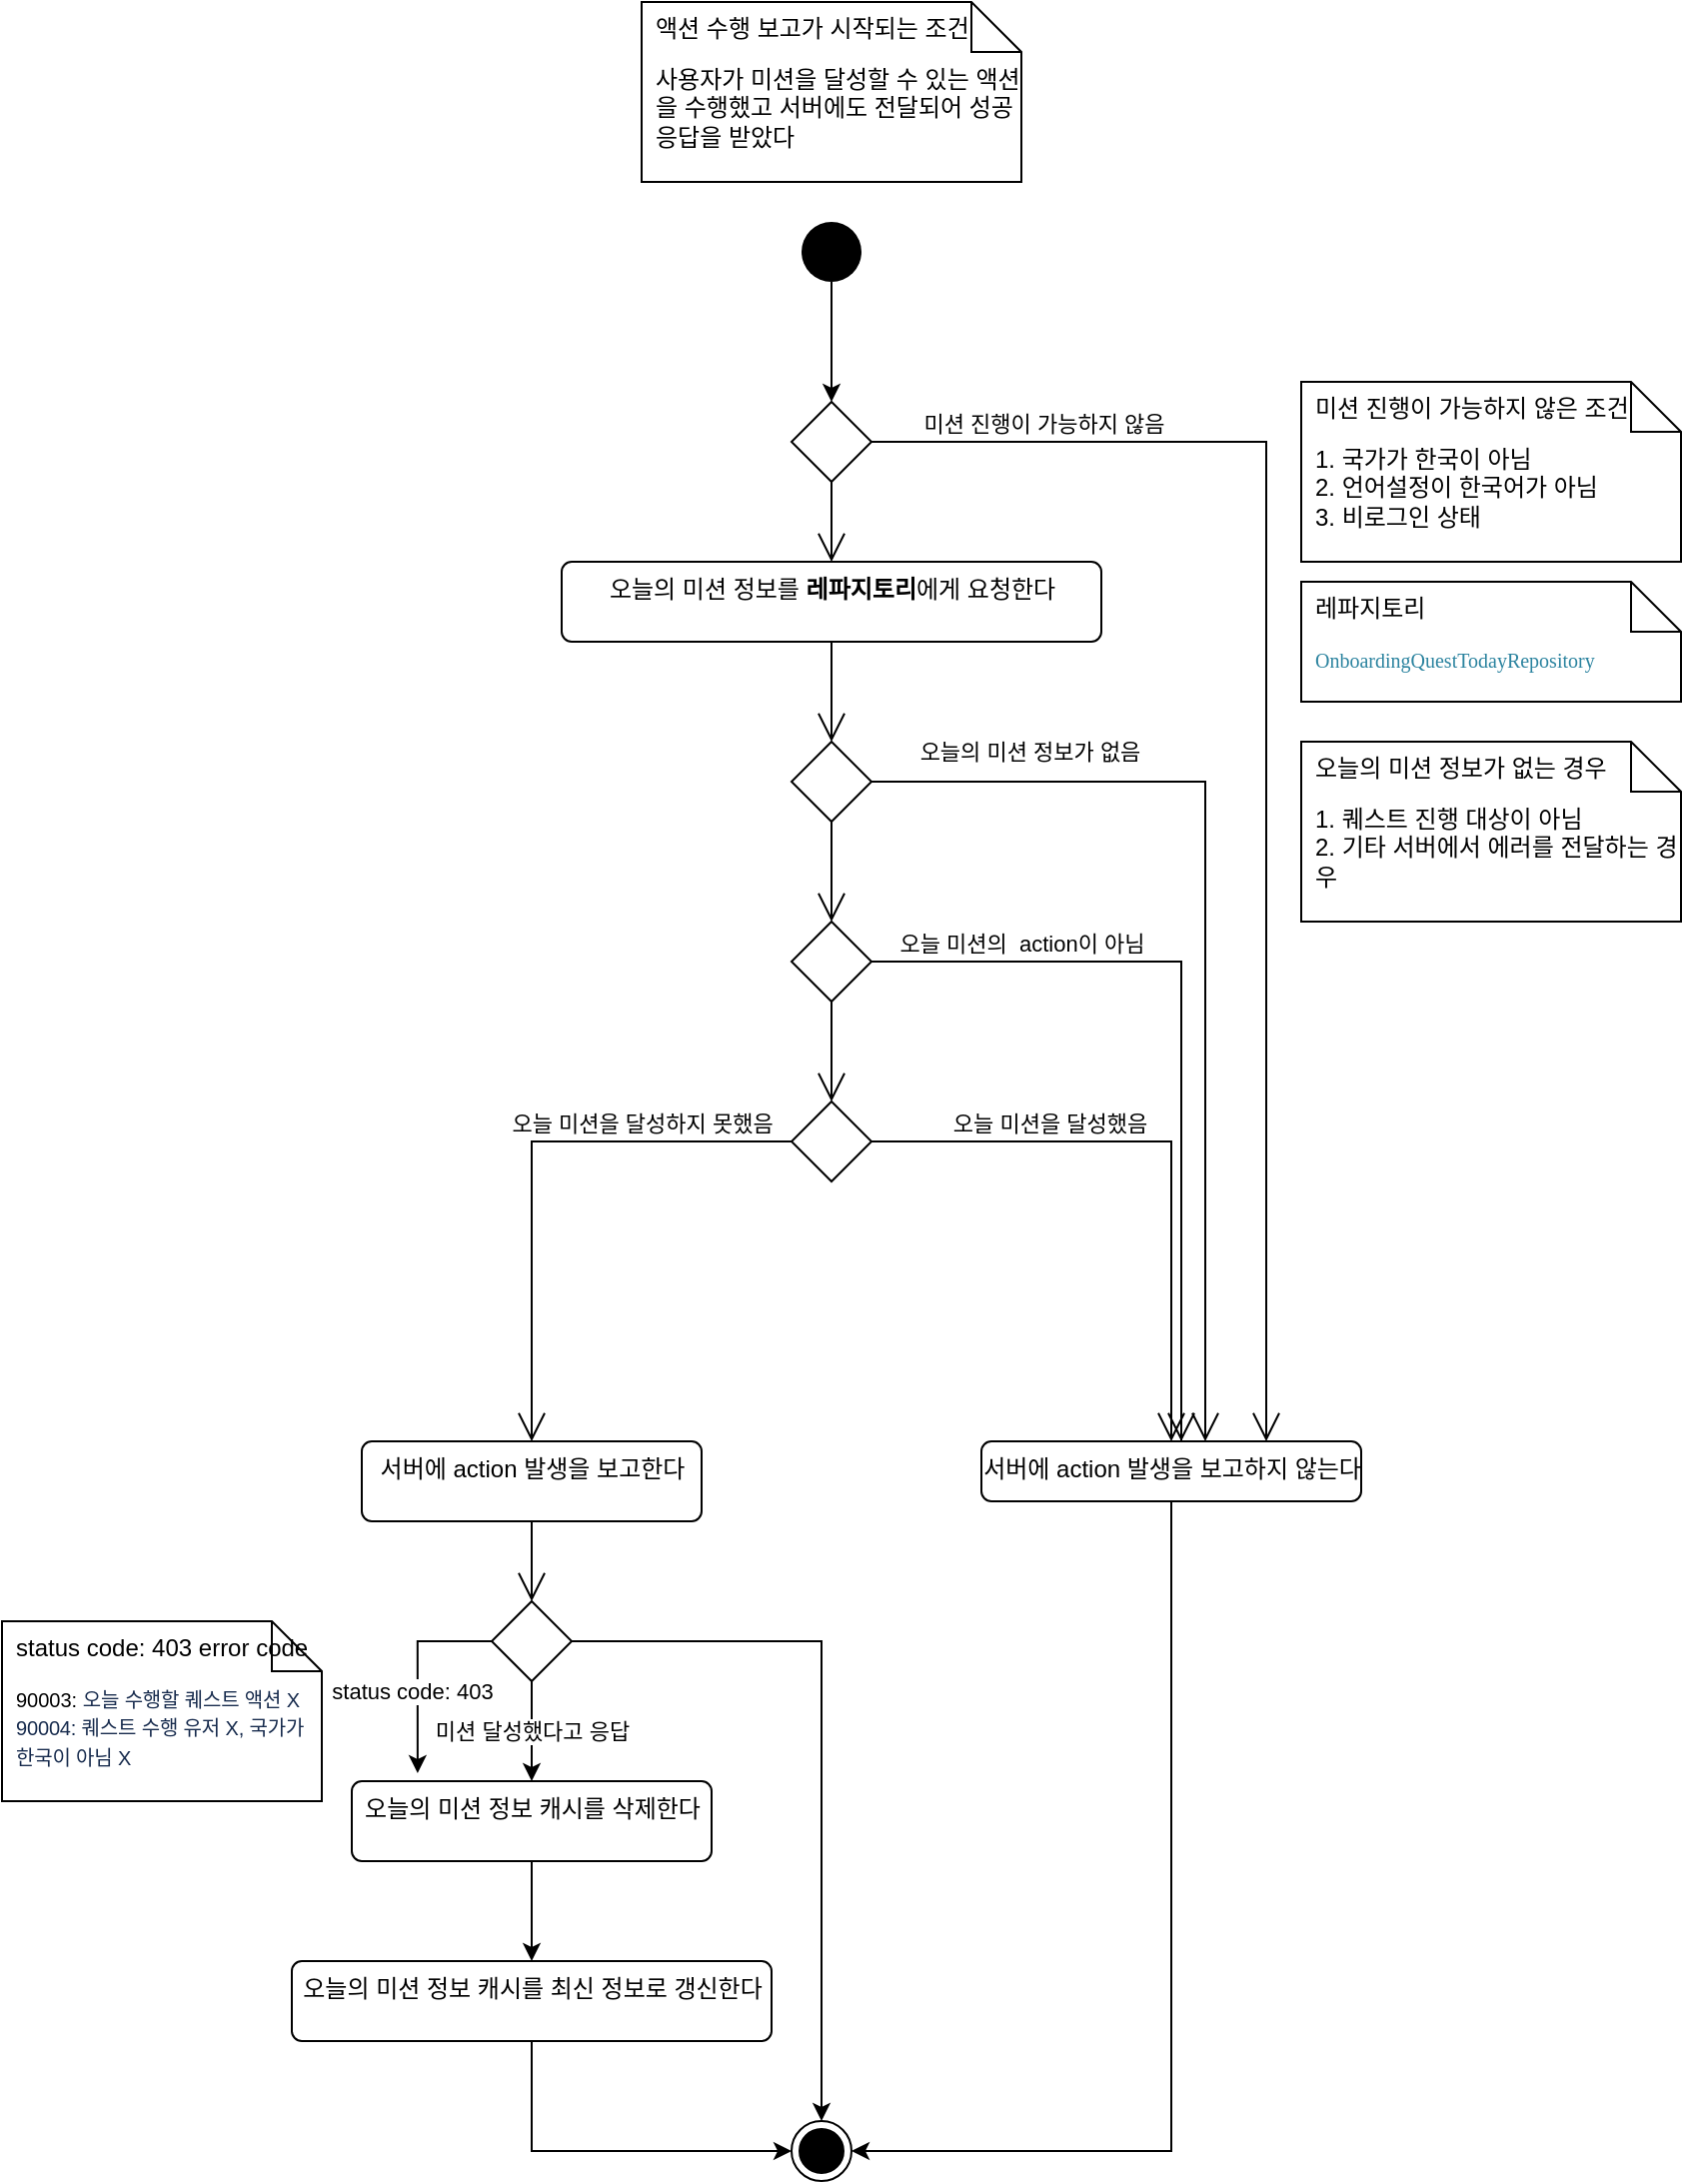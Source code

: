 <mxfile version="21.6.2" type="github" pages="2">
  <diagram id="GfeuRMPr9Bc08lo4q1Z1" name="Onboarding Quest Action">
    <mxGraphModel dx="1242" dy="822" grid="1" gridSize="10" guides="1" tooltips="1" connect="1" arrows="1" fold="1" page="1" pageScale="1" pageWidth="850" pageHeight="1100" math="0" shadow="0">
      <root>
        <mxCell id="oKqIJiOsQRa1msyX4qbT-0" />
        <mxCell id="oKqIJiOsQRa1msyX4qbT-1" parent="oKqIJiOsQRa1msyX4qbT-0" />
        <mxCell id="oKqIJiOsQRa1msyX4qbT-16" value="" style="edgeStyle=orthogonalEdgeStyle;rounded=0;orthogonalLoop=1;jettySize=auto;html=1;entryX=0.5;entryY=0;entryDx=0;entryDy=0;" parent="oKqIJiOsQRa1msyX4qbT-1" source="oKqIJiOsQRa1msyX4qbT-4" target="oKqIJiOsQRa1msyX4qbT-20" edge="1">
          <mxGeometry relative="1" as="geometry">
            <mxPoint x="415" y="170" as="targetPoint" />
          </mxGeometry>
        </mxCell>
        <mxCell id="oKqIJiOsQRa1msyX4qbT-4" value="" style="ellipse;fillColor=#000000;strokeColor=none;" parent="oKqIJiOsQRa1msyX4qbT-1" vertex="1">
          <mxGeometry x="400" y="160" width="30" height="30" as="geometry" />
        </mxCell>
        <mxCell id="oKqIJiOsQRa1msyX4qbT-5" value="" style="ellipse;html=1;shape=endState;fillColor=#000000;strokeColor=#000000;" parent="oKqIJiOsQRa1msyX4qbT-1" vertex="1">
          <mxGeometry x="395" y="1110" width="30" height="30" as="geometry" />
        </mxCell>
        <mxCell id="oKqIJiOsQRa1msyX4qbT-17" value="오늘의 미션 정보를 &lt;b&gt;레파지토리&lt;/b&gt;에게 요청한다" style="html=1;align=center;verticalAlign=top;rounded=1;absoluteArcSize=1;arcSize=10;dashed=0;" parent="oKqIJiOsQRa1msyX4qbT-1" vertex="1">
          <mxGeometry x="280" y="330" width="270" height="40" as="geometry" />
        </mxCell>
        <mxCell id="oKqIJiOsQRa1msyX4qbT-19" value="서버에 action 발생을 보고한다" style="html=1;align=center;verticalAlign=top;rounded=1;absoluteArcSize=1;arcSize=10;dashed=0;" parent="oKqIJiOsQRa1msyX4qbT-1" vertex="1">
          <mxGeometry x="180" y="770" width="170" height="40" as="geometry" />
        </mxCell>
        <mxCell id="oKqIJiOsQRa1msyX4qbT-20" value="" style="shape=rhombus;html=1;verticalLabelPosition=bottom;verticalAlignment=top;" parent="oKqIJiOsQRa1msyX4qbT-1" vertex="1">
          <mxGeometry x="395" y="250" width="40" height="40" as="geometry" />
        </mxCell>
        <mxCell id="oKqIJiOsQRa1msyX4qbT-22" value="미션 진행이 가능하지 않음" style="edgeStyle=elbowEdgeStyle;html=1;elbow=vertical;verticalAlign=bottom;endArrow=open;rounded=0;labelBackgroundColor=none;endSize=12;entryX=0.75;entryY=0;entryDx=0;entryDy=0;" parent="oKqIJiOsQRa1msyX4qbT-1" source="oKqIJiOsQRa1msyX4qbT-20" target="oKqIJiOsQRa1msyX4qbT-18" edge="1">
          <mxGeometry x="-0.753" relative="1" as="geometry">
            <mxPoint x="620" y="760" as="targetPoint" />
            <Array as="points">
              <mxPoint x="580" y="270" />
            </Array>
            <mxPoint as="offset" />
          </mxGeometry>
        </mxCell>
        <mxCell id="oKqIJiOsQRa1msyX4qbT-23" value="" style="edgeStyle=elbowEdgeStyle;html=1;elbow=horizontal;verticalAlign=bottom;endArrow=open;rounded=0;labelBackgroundColor=none;endSize=12;entryX=0.5;entryY=0;entryDx=0;entryDy=0;" parent="oKqIJiOsQRa1msyX4qbT-1" source="oKqIJiOsQRa1msyX4qbT-20" target="oKqIJiOsQRa1msyX4qbT-17" edge="1">
          <mxGeometry relative="1" as="geometry">
            <mxPoint x="315" y="270" as="targetPoint" />
          </mxGeometry>
        </mxCell>
        <mxCell id="oKqIJiOsQRa1msyX4qbT-24" value="" style="shape=rhombus;html=1;verticalLabelPosition=bottom;verticalAlignment=top;" parent="oKqIJiOsQRa1msyX4qbT-1" vertex="1">
          <mxGeometry x="395" y="420" width="40" height="40" as="geometry" />
        </mxCell>
        <mxCell id="oKqIJiOsQRa1msyX4qbT-25" value="" style="edgeStyle=elbowEdgeStyle;html=1;elbow=horizontal;align=right;verticalAlign=bottom;endArrow=none;rounded=0;labelBackgroundColor=none;startArrow=open;startSize=12;entryX=0.5;entryY=1;entryDx=0;entryDy=0;" parent="oKqIJiOsQRa1msyX4qbT-1" source="oKqIJiOsQRa1msyX4qbT-24" target="oKqIJiOsQRa1msyX4qbT-17" edge="1">
          <mxGeometry relative="1" as="geometry">
            <mxPoint x="450" y="380" as="targetPoint" />
          </mxGeometry>
        </mxCell>
        <mxCell id="oKqIJiOsQRa1msyX4qbT-26" value="오늘의 미션 정보가 없음" style="edgeStyle=elbowEdgeStyle;html=1;elbow=vertical;verticalAlign=bottom;endArrow=open;rounded=0;labelBackgroundColor=none;endSize=12;exitX=1;exitY=0.5;exitDx=0;exitDy=0;" parent="oKqIJiOsQRa1msyX4qbT-1" source="oKqIJiOsQRa1msyX4qbT-24" edge="1">
          <mxGeometry x="-0.684" y="6" relative="1" as="geometry">
            <mxPoint x="602" y="770" as="targetPoint" />
            <mxPoint x="468" y="436" as="sourcePoint" />
            <Array as="points">
              <mxPoint x="540" y="440" />
            </Array>
            <mxPoint as="offset" />
          </mxGeometry>
        </mxCell>
        <mxCell id="oKqIJiOsQRa1msyX4qbT-28" value="" style="shape=rhombus;html=1;verticalLabelPosition=bottom;verticalAlignment=top;" parent="oKqIJiOsQRa1msyX4qbT-1" vertex="1">
          <mxGeometry x="395" y="510" width="40" height="40" as="geometry" />
        </mxCell>
        <mxCell id="oKqIJiOsQRa1msyX4qbT-29" value="" style="edgeStyle=elbowEdgeStyle;html=1;elbow=horizontal;align=right;verticalAlign=bottom;endArrow=none;rounded=0;labelBackgroundColor=none;startArrow=open;startSize=12;entryX=0.5;entryY=1;entryDx=0;entryDy=0;" parent="oKqIJiOsQRa1msyX4qbT-1" source="oKqIJiOsQRa1msyX4qbT-28" target="oKqIJiOsQRa1msyX4qbT-24" edge="1">
          <mxGeometry relative="1" as="geometry">
            <mxPoint x="415" y="470" as="targetPoint" />
          </mxGeometry>
        </mxCell>
        <mxCell id="oKqIJiOsQRa1msyX4qbT-30" value="오늘 미션의 &amp;nbsp;action이 아님" style="edgeStyle=elbowEdgeStyle;html=1;elbow=horizontal;verticalAlign=bottom;endArrow=open;rounded=0;labelBackgroundColor=none;endSize=12;startArrow=none;" parent="oKqIJiOsQRa1msyX4qbT-1" source="oKqIJiOsQRa1msyX4qbT-18" edge="1">
          <mxGeometry y="-144" relative="1" as="geometry">
            <mxPoint x="590" y="770" as="targetPoint" />
            <Array as="points">
              <mxPoint x="590" y="650" />
            </Array>
            <mxPoint x="64" y="-120" as="offset" />
          </mxGeometry>
        </mxCell>
        <mxCell id="oKqIJiOsQRa1msyX4qbT-32" value="" style="shape=rhombus;html=1;verticalLabelPosition=bottom;verticalAlignment=top;" parent="oKqIJiOsQRa1msyX4qbT-1" vertex="1">
          <mxGeometry x="395" y="600" width="40" height="40" as="geometry" />
        </mxCell>
        <mxCell id="oKqIJiOsQRa1msyX4qbT-33" value="" style="edgeStyle=elbowEdgeStyle;html=1;elbow=vertical;align=right;verticalAlign=bottom;endArrow=none;rounded=0;labelBackgroundColor=none;startArrow=open;startSize=12;entryX=0.5;entryY=1;entryDx=0;entryDy=0;" parent="oKqIJiOsQRa1msyX4qbT-1" source="oKqIJiOsQRa1msyX4qbT-32" target="oKqIJiOsQRa1msyX4qbT-28" edge="1">
          <mxGeometry relative="1" as="geometry">
            <mxPoint x="415" y="560" as="targetPoint" />
          </mxGeometry>
        </mxCell>
        <mxCell id="oKqIJiOsQRa1msyX4qbT-34" value="오늘 미션을 달성했음" style="edgeStyle=elbowEdgeStyle;html=1;elbow=vertical;verticalAlign=bottom;endArrow=open;rounded=0;labelBackgroundColor=none;endSize=12;entryX=0.5;entryY=0;entryDx=0;entryDy=0;" parent="oKqIJiOsQRa1msyX4qbT-1" source="oKqIJiOsQRa1msyX4qbT-32" target="oKqIJiOsQRa1msyX4qbT-18" edge="1">
          <mxGeometry x="-0.409" relative="1" as="geometry">
            <mxPoint x="640" y="620" as="targetPoint" />
            <Array as="points">
              <mxPoint x="510" y="620" />
              <mxPoint x="565" y="620" />
            </Array>
            <mxPoint as="offset" />
          </mxGeometry>
        </mxCell>
        <mxCell id="oKqIJiOsQRa1msyX4qbT-35" value="오늘 미션을 달성하지 못했음" style="edgeStyle=elbowEdgeStyle;html=1;elbow=vertical;verticalAlign=bottom;endArrow=open;rounded=0;labelBackgroundColor=none;endSize=12;entryX=0.5;entryY=0;entryDx=0;entryDy=0;" parent="oKqIJiOsQRa1msyX4qbT-1" source="oKqIJiOsQRa1msyX4qbT-32" target="oKqIJiOsQRa1msyX4qbT-19" edge="1">
          <mxGeometry x="-0.464" relative="1" as="geometry">
            <mxPoint x="240" y="610" as="targetPoint" />
            <Array as="points">
              <mxPoint x="350" y="620" />
              <mxPoint x="350" y="610" />
            </Array>
            <mxPoint as="offset" />
          </mxGeometry>
        </mxCell>
        <mxCell id="oKqIJiOsQRa1msyX4qbT-36" value="1. 국가가 한국이 아님&lt;br&gt;2. 언어설정이 한국어가 아님&lt;br&gt;3. 비로그인 상태&amp;nbsp;" style="shape=note2;boundedLbl=1;whiteSpace=wrap;html=1;size=25;verticalAlign=top;align=left;spacingLeft=5;" parent="oKqIJiOsQRa1msyX4qbT-1" vertex="1">
          <mxGeometry x="650" y="240" width="190" height="90" as="geometry" />
        </mxCell>
        <mxCell id="oKqIJiOsQRa1msyX4qbT-37" value="미션 진행이 가능하지 않은 조건" style="resizeWidth=1;part=1;strokeColor=none;fillColor=none;align=left;spacingLeft=5;" parent="oKqIJiOsQRa1msyX4qbT-36" vertex="1">
          <mxGeometry width="190" height="25" relative="1" as="geometry" />
        </mxCell>
        <mxCell id="d4FQDAHZoH60z3Fzi4Mt-6" style="edgeStyle=orthogonalEdgeStyle;rounded=0;orthogonalLoop=1;jettySize=auto;html=1;exitX=0.5;exitY=1;exitDx=0;exitDy=0;entryX=1;entryY=0.5;entryDx=0;entryDy=0;" parent="oKqIJiOsQRa1msyX4qbT-1" source="oKqIJiOsQRa1msyX4qbT-18" target="oKqIJiOsQRa1msyX4qbT-5" edge="1">
          <mxGeometry relative="1" as="geometry" />
        </mxCell>
        <mxCell id="oKqIJiOsQRa1msyX4qbT-18" value="서버에 action 발생을 보고하지 않는다" style="html=1;align=center;verticalAlign=top;rounded=1;absoluteArcSize=1;arcSize=10;dashed=0;" parent="oKqIJiOsQRa1msyX4qbT-1" vertex="1">
          <mxGeometry x="490" y="770" width="190" height="30" as="geometry" />
        </mxCell>
        <mxCell id="oKqIJiOsQRa1msyX4qbT-38" value="" style="edgeStyle=elbowEdgeStyle;html=1;elbow=horizontal;verticalAlign=bottom;endArrow=none;rounded=0;labelBackgroundColor=none;endSize=12;" parent="oKqIJiOsQRa1msyX4qbT-1" source="oKqIJiOsQRa1msyX4qbT-28" target="oKqIJiOsQRa1msyX4qbT-18" edge="1">
          <mxGeometry x="-0.574" y="10" relative="1" as="geometry">
            <mxPoint x="590" y="770" as="targetPoint" />
            <mxPoint x="435" y="530" as="sourcePoint" />
            <Array as="points">
              <mxPoint x="590" y="530" />
            </Array>
            <mxPoint as="offset" />
          </mxGeometry>
        </mxCell>
        <mxCell id="d4FQDAHZoH60z3Fzi4Mt-2" style="edgeStyle=orthogonalEdgeStyle;rounded=0;orthogonalLoop=1;jettySize=auto;html=1;" parent="oKqIJiOsQRa1msyX4qbT-1" source="oKqIJiOsQRa1msyX4qbT-41" target="oKqIJiOsQRa1msyX4qbT-5" edge="1">
          <mxGeometry relative="1" as="geometry" />
        </mxCell>
        <mxCell id="d4FQDAHZoH60z3Fzi4Mt-7" value="미션 달성했다고 응답" style="edgeStyle=orthogonalEdgeStyle;rounded=0;orthogonalLoop=1;jettySize=auto;html=1;entryX=0.5;entryY=0;entryDx=0;entryDy=0;" parent="oKqIJiOsQRa1msyX4qbT-1" source="oKqIJiOsQRa1msyX4qbT-41" target="oKqIJiOsQRa1msyX4qbT-55" edge="1">
          <mxGeometry relative="1" as="geometry" />
        </mxCell>
        <mxCell id="d4FQDAHZoH60z3Fzi4Mt-8" style="edgeStyle=orthogonalEdgeStyle;rounded=0;orthogonalLoop=1;jettySize=auto;html=1;entryX=0.183;entryY=-0.1;entryDx=0;entryDy=0;entryPerimeter=0;" parent="oKqIJiOsQRa1msyX4qbT-1" source="oKqIJiOsQRa1msyX4qbT-41" target="oKqIJiOsQRa1msyX4qbT-55" edge="1">
          <mxGeometry relative="1" as="geometry">
            <mxPoint x="210" y="930" as="targetPoint" />
            <Array as="points">
              <mxPoint x="208" y="870" />
            </Array>
          </mxGeometry>
        </mxCell>
        <mxCell id="d4FQDAHZoH60z3Fzi4Mt-9" value="status code: 403" style="edgeLabel;html=1;align=center;verticalAlign=middle;resizable=0;points=[];" parent="d4FQDAHZoH60z3Fzi4Mt-8" vertex="1" connectable="0">
          <mxGeometry x="0.205" y="-3" relative="1" as="geometry">
            <mxPoint as="offset" />
          </mxGeometry>
        </mxCell>
        <mxCell id="oKqIJiOsQRa1msyX4qbT-41" value="" style="shape=rhombus;html=1;verticalLabelPosition=bottom;verticalAlignment=top;" parent="oKqIJiOsQRa1msyX4qbT-1" vertex="1">
          <mxGeometry x="245" y="850" width="40" height="40" as="geometry" />
        </mxCell>
        <mxCell id="oKqIJiOsQRa1msyX4qbT-42" value="" style="edgeStyle=elbowEdgeStyle;html=1;elbow=horizontal;align=right;verticalAlign=bottom;endArrow=none;rounded=0;labelBackgroundColor=none;startArrow=open;startSize=12;" parent="oKqIJiOsQRa1msyX4qbT-1" source="oKqIJiOsQRa1msyX4qbT-41" edge="1">
          <mxGeometry relative="1" as="geometry">
            <mxPoint x="265" y="810" as="targetPoint" />
          </mxGeometry>
        </mxCell>
        <mxCell id="d4FQDAHZoH60z3Fzi4Mt-3" style="edgeStyle=orthogonalEdgeStyle;rounded=0;orthogonalLoop=1;jettySize=auto;html=1;exitX=0.5;exitY=1;exitDx=0;exitDy=0;entryX=0;entryY=0.5;entryDx=0;entryDy=0;" parent="oKqIJiOsQRa1msyX4qbT-1" source="oKqIJiOsQRa1msyX4qbT-45" target="oKqIJiOsQRa1msyX4qbT-5" edge="1">
          <mxGeometry relative="1" as="geometry" />
        </mxCell>
        <mxCell id="oKqIJiOsQRa1msyX4qbT-45" value="오늘의 미션 정보 캐시를 최신 정보로 갱신한다" style="html=1;align=center;verticalAlign=top;rounded=1;absoluteArcSize=1;arcSize=10;dashed=0;" parent="oKqIJiOsQRa1msyX4qbT-1" vertex="1">
          <mxGeometry x="145" y="1030" width="240" height="40" as="geometry" />
        </mxCell>
        <mxCell id="oKqIJiOsQRa1msyX4qbT-51" value="&lt;font style=&quot;font-size: 10px&quot;&gt;90003:&amp;nbsp;&lt;span style=&quot;color: rgb(23 , 43 , 77) ; font-family: , &amp;#34;blinkmacsystemfont&amp;#34; , &amp;#34;segoe ui&amp;#34; , &amp;#34;roboto&amp;#34; , &amp;#34;noto sans&amp;#34; , &amp;#34;ubuntu&amp;#34; , &amp;#34;droid sans&amp;#34; , &amp;#34;helvetica neue&amp;#34; , sans-serif ; letter-spacing: -0.08px ; background-color: rgb(255 , 255 , 255)&quot;&gt;오늘 수행할 퀘스트 액션 X&lt;br&gt;90004: 퀘스트 수행 유저 X, 국가가 한국이 아님 X&amp;nbsp;&lt;br&gt;&lt;/span&gt;&lt;/font&gt;" style="shape=note2;boundedLbl=1;whiteSpace=wrap;html=1;size=25;verticalAlign=top;align=left;spacingLeft=5;" parent="oKqIJiOsQRa1msyX4qbT-1" vertex="1">
          <mxGeometry y="860" width="160" height="90" as="geometry" />
        </mxCell>
        <mxCell id="oKqIJiOsQRa1msyX4qbT-52" value="status code: 403 error code" style="resizeWidth=1;part=1;strokeColor=none;fillColor=none;align=left;spacingLeft=5;" parent="oKqIJiOsQRa1msyX4qbT-51" vertex="1">
          <mxGeometry width="160" height="25" relative="1" as="geometry" />
        </mxCell>
        <mxCell id="oKqIJiOsQRa1msyX4qbT-56" value="" style="edgeStyle=orthogonalEdgeStyle;rounded=0;orthogonalLoop=1;jettySize=auto;html=1;" parent="oKqIJiOsQRa1msyX4qbT-1" source="oKqIJiOsQRa1msyX4qbT-55" target="oKqIJiOsQRa1msyX4qbT-45" edge="1">
          <mxGeometry relative="1" as="geometry" />
        </mxCell>
        <mxCell id="oKqIJiOsQRa1msyX4qbT-55" value="오늘의 미션 정보 캐시를 삭제한다" style="html=1;align=center;verticalAlign=top;rounded=1;absoluteArcSize=1;arcSize=10;dashed=0;" parent="oKqIJiOsQRa1msyX4qbT-1" vertex="1">
          <mxGeometry x="175" y="940" width="180" height="40" as="geometry" />
        </mxCell>
        <mxCell id="N5BEuGpKn1VU8BgDQQzN-0" value="1. 퀘스트 진행 대상이 아님&lt;br&gt;2. 기타 서버에서 에러를 전달하는 경우&amp;nbsp;" style="shape=note2;boundedLbl=1;whiteSpace=wrap;html=1;size=25;verticalAlign=top;align=left;spacingLeft=5;" parent="oKqIJiOsQRa1msyX4qbT-1" vertex="1">
          <mxGeometry x="650" y="420" width="190" height="90" as="geometry" />
        </mxCell>
        <mxCell id="N5BEuGpKn1VU8BgDQQzN-1" value="오늘의 미션 정보가 없는 경우" style="resizeWidth=1;part=1;strokeColor=none;fillColor=none;align=left;spacingLeft=5;" parent="N5BEuGpKn1VU8BgDQQzN-0" vertex="1">
          <mxGeometry width="190" height="25" relative="1" as="geometry" />
        </mxCell>
        <mxCell id="N5BEuGpKn1VU8BgDQQzN-4" value="&lt;p class=&quot;p1&quot; style=&quot;margin: 0px ; font-stretch: normal ; line-height: normal ; font-family: &amp;#34;menlo&amp;#34; ; color: rgb(43 , 131 , 159) ; background-color: rgb(255 , 255 , 255)&quot;&gt;&lt;font style=&quot;font-size: 10px&quot;&gt;OnboardingQuestTodayRepository&lt;/font&gt;&lt;/p&gt;" style="shape=note2;boundedLbl=1;whiteSpace=wrap;html=1;size=25;verticalAlign=top;align=left;spacingLeft=5;" parent="oKqIJiOsQRa1msyX4qbT-1" vertex="1">
          <mxGeometry x="650" y="340" width="190" height="60" as="geometry" />
        </mxCell>
        <mxCell id="N5BEuGpKn1VU8BgDQQzN-5" value="레파지토리" style="resizeWidth=1;part=1;strokeColor=none;fillColor=none;align=left;spacingLeft=5;" parent="N5BEuGpKn1VU8BgDQQzN-4" vertex="1">
          <mxGeometry width="190" height="25" relative="1" as="geometry" />
        </mxCell>
        <mxCell id="6v7_YYrPjZFKKjOBIPkB-0" value="&lt;span style=&quot;text-align: center&quot;&gt;사용자가 미션을 달성할 수 있는 액션을 수행했고 서버에도 전달되어 성공 응답을 받았다&lt;/span&gt;" style="shape=note2;boundedLbl=1;whiteSpace=wrap;html=1;size=25;verticalAlign=top;align=left;spacingLeft=5;" parent="oKqIJiOsQRa1msyX4qbT-1" vertex="1">
          <mxGeometry x="320" y="50" width="190" height="90" as="geometry" />
        </mxCell>
        <mxCell id="6v7_YYrPjZFKKjOBIPkB-1" value="액션 수행 보고가 시작되는 조건" style="resizeWidth=1;part=1;strokeColor=none;fillColor=none;align=left;spacingLeft=5;" parent="6v7_YYrPjZFKKjOBIPkB-0" vertex="1">
          <mxGeometry width="190" height="25" relative="1" as="geometry" />
        </mxCell>
      </root>
    </mxGraphModel>
  </diagram>
  <diagram id="tQuQh1S3wl_r4TE1eyHc" name="MyProfileRepository">
    <mxGraphModel dx="529" dy="350" grid="1" gridSize="10" guides="1" tooltips="1" connect="1" arrows="1" fold="1" page="1" pageScale="1" pageWidth="827" pageHeight="1169" math="0" shadow="0">
      <root>
        <mxCell id="0" />
        <mxCell id="1" parent="0" />
        <mxCell id="BfZ8WUHpDTbgVhwNhmg1-1" value="Classname" style="swimlane;fontStyle=1;align=center;verticalAlign=top;childLayout=stackLayout;horizontal=1;startSize=26;horizontalStack=0;resizeParent=1;resizeParentMax=0;resizeLast=0;collapsible=1;marginBottom=0;whiteSpace=wrap;html=1;" parent="1" vertex="1">
          <mxGeometry x="270" y="40" width="160" height="86" as="geometry" />
        </mxCell>
        <mxCell id="BfZ8WUHpDTbgVhwNhmg1-2" value="+ field: type" style="text;strokeColor=none;fillColor=none;align=left;verticalAlign=top;spacingLeft=4;spacingRight=4;overflow=hidden;rotatable=0;points=[[0,0.5],[1,0.5]];portConstraint=eastwest;whiteSpace=wrap;html=1;" parent="BfZ8WUHpDTbgVhwNhmg1-1" vertex="1">
          <mxGeometry y="26" width="160" height="26" as="geometry" />
        </mxCell>
        <mxCell id="BfZ8WUHpDTbgVhwNhmg1-3" value="" style="line;strokeWidth=1;fillColor=none;align=left;verticalAlign=middle;spacingTop=-1;spacingLeft=3;spacingRight=3;rotatable=0;labelPosition=right;points=[];portConstraint=eastwest;strokeColor=inherit;" parent="BfZ8WUHpDTbgVhwNhmg1-1" vertex="1">
          <mxGeometry y="52" width="160" height="8" as="geometry" />
        </mxCell>
        <mxCell id="BfZ8WUHpDTbgVhwNhmg1-4" value="+ method(type): type" style="text;strokeColor=none;fillColor=none;align=left;verticalAlign=top;spacingLeft=4;spacingRight=4;overflow=hidden;rotatable=0;points=[[0,0.5],[1,0.5]];portConstraint=eastwest;whiteSpace=wrap;html=1;" parent="BfZ8WUHpDTbgVhwNhmg1-1" vertex="1">
          <mxGeometry y="60" width="160" height="26" as="geometry" />
        </mxCell>
        <mxCell id="BfZ8WUHpDTbgVhwNhmg1-5" value="&lt;p style=&quot;margin:0px;margin-top:4px;text-align:center;&quot;&gt;&lt;i&gt;&amp;lt;&amp;lt;Interface&amp;gt;&amp;gt;&lt;/i&gt;&lt;br/&gt;&lt;b&gt;Interface&lt;/b&gt;&lt;/p&gt;&lt;hr size=&quot;1&quot;/&gt;&lt;p style=&quot;margin:0px;margin-left:4px;&quot;&gt;+ field1: Type&lt;br/&gt;+ field2: Type&lt;/p&gt;&lt;hr size=&quot;1&quot;/&gt;&lt;p style=&quot;margin:0px;margin-left:4px;&quot;&gt;+ method1(Type): Type&lt;br/&gt;+ method2(Type, Type): Type&lt;/p&gt;" style="verticalAlign=top;align=left;overflow=fill;fontSize=12;fontFamily=Helvetica;html=1;whiteSpace=wrap;" parent="1" vertex="1">
          <mxGeometry x="40" y="40" width="190" height="140" as="geometry" />
        </mxCell>
        <mxCell id="BfZ8WUHpDTbgVhwNhmg1-25" style="edgeStyle=orthogonalEdgeStyle;rounded=0;orthogonalLoop=1;jettySize=auto;html=1;entryX=0;entryY=0.5;entryDx=0;entryDy=0;endArrow=open;endFill=0;" parent="1" source="BfZ8WUHpDTbgVhwNhmg1-6" target="BfZ8WUHpDTbgVhwNhmg1-21" edge="1">
          <mxGeometry relative="1" as="geometry">
            <mxPoint x="255.9" y="209.996" as="targetPoint" />
          </mxGeometry>
        </mxCell>
        <mxCell id="BfZ8WUHpDTbgVhwNhmg1-6" value="&lt;p style=&quot;margin:0px;margin-top:4px;text-align:center;&quot;&gt;&lt;i&gt;&amp;lt;&amp;lt;Interface&amp;gt;&amp;gt;&lt;/i&gt;&lt;br&gt;&lt;b&gt;MyProfileRepositoryProtocol&lt;/b&gt;&lt;/p&gt;&lt;p style=&quot;margin:0px;margin-left:4px;&quot;&gt;&lt;br&gt;&lt;/p&gt;&lt;hr size=&quot;1&quot;&gt;&lt;p style=&quot;margin:0px;margin-left:4px;&quot;&gt;+ getProfile() : ProfileDetails?&lt;/p&gt;&lt;p style=&quot;margin:0px;margin-left:4px;&quot;&gt;+ updateProfile(ProfileDetails) :&lt;/p&gt;Result&amp;lt;ProfileDetails, MyProfileRepoFailureReason&amp;gt;&lt;br&gt;&lt;p style=&quot;margin:0px;margin-left:4px;&quot;&gt;+ updateCategoryAndSubcategories(WantedTag, [WantedTag]):&amp;nbsp;&amp;nbsp;&lt;/p&gt;&lt;p style=&quot;margin:0px;margin-left:4px;&quot;&gt;Result&amp;lt;Void, MyProfileRepoFailureReason&amp;gt;&lt;/p&gt;" style="verticalAlign=top;align=left;overflow=fill;fontSize=12;fontFamily=Helvetica;html=1;whiteSpace=wrap;" parent="1" vertex="1">
          <mxGeometry x="30" y="336.5" width="290" height="168.5" as="geometry" />
        </mxCell>
        <mxCell id="BfZ8WUHpDTbgVhwNhmg1-18" value="" style="edgeStyle=orthogonalEdgeStyle;rounded=0;orthogonalLoop=1;jettySize=auto;html=1;endArrow=block;endFill=0;" parent="1" source="BfZ8WUHpDTbgVhwNhmg1-7" target="BfZ8WUHpDTbgVhwNhmg1-6" edge="1">
          <mxGeometry relative="1" as="geometry" />
        </mxCell>
        <mxCell id="BfZ8WUHpDTbgVhwNhmg1-26" style="edgeStyle=orthogonalEdgeStyle;rounded=0;orthogonalLoop=1;jettySize=auto;html=1;endArrow=open;endFill=0;entryX=1;entryY=0.25;entryDx=0;entryDy=0;" parent="1" source="BfZ8WUHpDTbgVhwNhmg1-7" target="BfZ8WUHpDTbgVhwNhmg1-21" edge="1">
          <mxGeometry relative="1" as="geometry">
            <mxPoint x="470" y="230" as="targetPoint" />
          </mxGeometry>
        </mxCell>
        <mxCell id="BfZ8WUHpDTbgVhwNhmg1-7" value="&lt;p style=&quot;margin:0px;margin-top:4px;text-align:center;&quot;&gt;&lt;i&gt;&amp;lt;&amp;lt;Interface&amp;gt;&amp;gt;&lt;/i&gt;&lt;br&gt;&lt;b&gt;CachedMyProfileRepositoryProfocol&lt;/b&gt;&lt;/p&gt;&lt;hr size=&quot;1&quot;&gt;&lt;p style=&quot;margin:0px;margin-left:4px;&quot;&gt;+ profileDidChange: Observable&amp;lt;Result&amp;lt;ProfileDetails?,&amp;gt;&lt;br&gt;&lt;/p&gt;&lt;hr size=&quot;1&quot;&gt;&lt;p style=&quot;margin:0px;margin-left:4px;&quot;&gt;+ init(MyProfileRepositoryProtocol,&lt;/p&gt;&lt;p style=&quot;margin:0px;margin-left:4px;&quot;&gt;ProfileDetailsModelManagerProtocol)&lt;br&gt;+ clearCache(): Self&lt;/p&gt;&lt;p style=&quot;margin:0px;margin-left:4px;&quot;&gt;+&amp;nbsp;updateSalary(SalaryModel) :&lt;/p&gt;Result&amp;lt;Void, MyProfileRepoFailureReason&amp;gt;&lt;br&gt;+&amp;nbsp;updateJobSearchIntention(JobSearchIntention) :&lt;br&gt;&amp;nbsp;Result&amp;lt;Void, MyProfileRepoFailureReason&amp;gt;" style="verticalAlign=top;align=left;overflow=fill;fontSize=12;fontFamily=Helvetica;html=1;whiteSpace=wrap;" parent="1" vertex="1">
          <mxGeometry x="390" y="321" width="270" height="199" as="geometry" />
        </mxCell>
        <mxCell id="BfZ8WUHpDTbgVhwNhmg1-16" value="" style="edgeStyle=orthogonalEdgeStyle;rounded=0;orthogonalLoop=1;jettySize=auto;html=1;dashed=1;endArrow=block;endFill=0;" parent="1" source="BfZ8WUHpDTbgVhwNhmg1-8" target="BfZ8WUHpDTbgVhwNhmg1-6" edge="1">
          <mxGeometry relative="1" as="geometry" />
        </mxCell>
        <mxCell id="BfZ8WUHpDTbgVhwNhmg1-8" value="MyProfileRepository" style="swimlane;fontStyle=1;align=center;verticalAlign=top;childLayout=stackLayout;horizontal=1;startSize=26;horizontalStack=0;resizeParent=1;resizeParentMax=0;resizeLast=0;collapsible=1;marginBottom=0;whiteSpace=wrap;html=1;" parent="1" vertex="1">
          <mxGeometry x="95" y="599" width="160" height="34" as="geometry" />
        </mxCell>
        <mxCell id="BfZ8WUHpDTbgVhwNhmg1-10" value="" style="line;strokeWidth=1;fillColor=none;align=left;verticalAlign=middle;spacingTop=-1;spacingLeft=3;spacingRight=3;rotatable=0;labelPosition=right;points=[];portConstraint=eastwest;strokeColor=inherit;" parent="BfZ8WUHpDTbgVhwNhmg1-8" vertex="1">
          <mxGeometry y="26" width="160" height="8" as="geometry" />
        </mxCell>
        <mxCell id="BfZ8WUHpDTbgVhwNhmg1-17" value="" style="edgeStyle=orthogonalEdgeStyle;rounded=0;orthogonalLoop=1;jettySize=auto;html=1;dashed=1;endArrow=block;endFill=0;" parent="1" source="BfZ8WUHpDTbgVhwNhmg1-12" target="BfZ8WUHpDTbgVhwNhmg1-7" edge="1">
          <mxGeometry relative="1" as="geometry" />
        </mxCell>
        <mxCell id="BfZ8WUHpDTbgVhwNhmg1-12" value="CachedMyProfileRepository" style="swimlane;fontStyle=1;align=center;verticalAlign=top;childLayout=stackLayout;horizontal=1;startSize=26;horizontalStack=0;resizeParent=1;resizeParentMax=0;resizeLast=0;collapsible=1;marginBottom=0;whiteSpace=wrap;html=1;" parent="1" vertex="1">
          <mxGeometry x="430" y="599" width="190" height="34" as="geometry" />
        </mxCell>
        <mxCell id="BfZ8WUHpDTbgVhwNhmg1-14" value="" style="line;strokeWidth=1;fillColor=none;align=left;verticalAlign=middle;spacingTop=-1;spacingLeft=3;spacingRight=3;rotatable=0;labelPosition=right;points=[];portConstraint=eastwest;strokeColor=inherit;" parent="BfZ8WUHpDTbgVhwNhmg1-12" vertex="1">
          <mxGeometry y="26" width="190" height="8" as="geometry" />
        </mxCell>
        <mxCell id="BfZ8WUHpDTbgVhwNhmg1-20" style="edgeStyle=orthogonalEdgeStyle;rounded=0;orthogonalLoop=1;jettySize=auto;html=1;entryX=1;entryY=0.5;entryDx=0;entryDy=0;endArrow=open;endFill=0;" parent="1" target="BfZ8WUHpDTbgVhwNhmg1-8" edge="1">
          <mxGeometry relative="1" as="geometry">
            <mxPoint x="425" y="615" as="sourcePoint" />
            <mxPoint x="305.96" y="614.998" as="targetPoint" />
          </mxGeometry>
        </mxCell>
        <mxCell id="BfZ8WUHpDTbgVhwNhmg1-21" value="MyProfileRepoFailureReason" style="swimlane;fontStyle=1;align=center;verticalAlign=top;childLayout=stackLayout;horizontal=1;startSize=26;horizontalStack=0;resizeParent=1;resizeParentMax=0;resizeLast=0;collapsible=1;marginBottom=0;whiteSpace=wrap;html=1;" parent="1" vertex="1">
          <mxGeometry x="260" y="230" width="205" height="34" as="geometry" />
        </mxCell>
        <mxCell id="BfZ8WUHpDTbgVhwNhmg1-23" value="" style="line;strokeWidth=1;fillColor=none;align=left;verticalAlign=middle;spacingTop=-1;spacingLeft=3;spacingRight=3;rotatable=0;labelPosition=right;points=[];portConstraint=eastwest;strokeColor=inherit;" parent="BfZ8WUHpDTbgVhwNhmg1-21" vertex="1">
          <mxGeometry y="26" width="205" height="8" as="geometry" />
        </mxCell>
      </root>
    </mxGraphModel>
  </diagram>
</mxfile>
